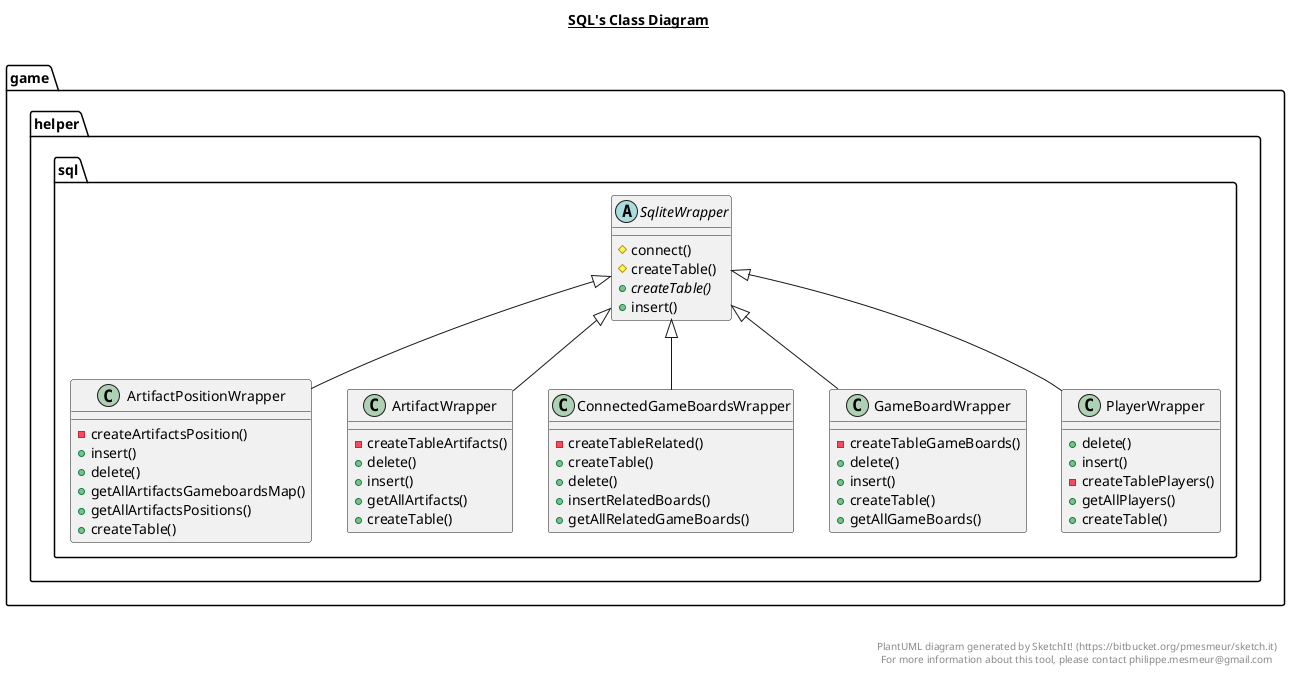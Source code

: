 @startuml

title __SQL's Class Diagram__\n

  package game {
    package game.helper.sql {
      class ArtifactPositionWrapper {
          - createArtifactsPosition()
          + insert()
          + delete()
          + getAllArtifactsGameboardsMap()
          + getAllArtifactsPositions()
          + createTable()
      }
    }
  }
  

  package game {
    package game.helper.sql {
      class ArtifactWrapper {
          - createTableArtifacts()
          + delete()
          + insert()
          + getAllArtifacts()
          + createTable()
      }
    }
  }
  

  package game {
    package game.helper.sql {
      class ConnectedGameBoardsWrapper {
          - createTableRelated()
          + createTable()
          + delete()
          + insertRelatedBoards()
          + getAllRelatedGameBoards()
      }
    }
  }
  

  package game {
    package game.helper.sql {
      class GameBoardWrapper {
          - createTableGameBoards()
          + delete()
          + insert()
          + createTable()
          + getAllGameBoards()
      }
    }
  }
  

  package game {
    package game.helper.sql {
      class PlayerWrapper {
          + delete()
          + insert()
          - createTablePlayers()
          + getAllPlayers()
          + createTable()
      }
    }
  }
  

  package game {
    package game.helper.sql {
      abstract class SqliteWrapper {
          # connect()
          # createTable()
          {abstract} + createTable()
          + insert()
      }
    }
  }
  

  ArtifactPositionWrapper -up-|> SqliteWrapper
  ArtifactWrapper -up-|> SqliteWrapper
  ConnectedGameBoardsWrapper -up-|> SqliteWrapper
  GameBoardWrapper -up-|> SqliteWrapper
  PlayerWrapper -up-|> SqliteWrapper


right footer


PlantUML diagram generated by SketchIt! (https://bitbucket.org/pmesmeur/sketch.it)
For more information about this tool, please contact philippe.mesmeur@gmail.com
endfooter

@enduml
